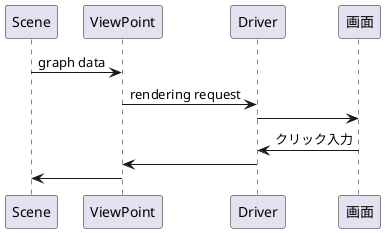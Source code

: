 @startuml
"Scene" -> "ViewPoint" : graph data
"ViewPoint" -> "Driver" : rendering request
"Driver" -> "画面"
"画面" -> "Driver" : クリック入力
"Driver" -> "ViewPoint" :
"ViewPoint" -> "Scene"

@enduml


